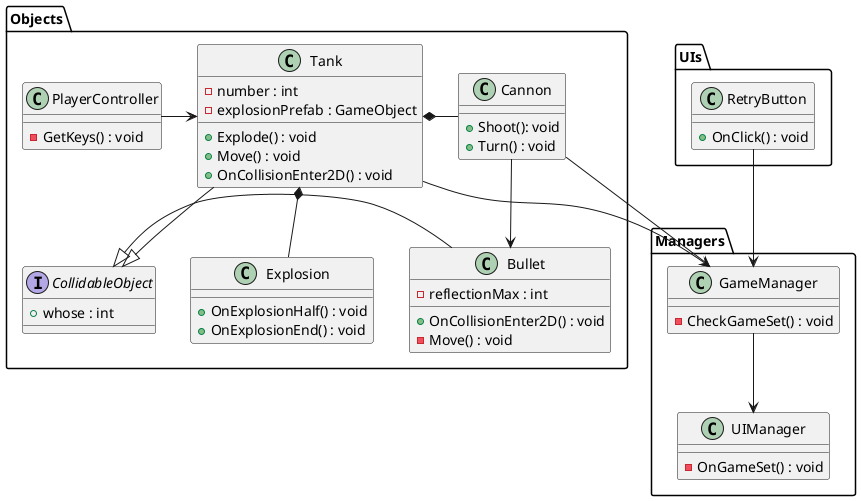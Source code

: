 @startuml

package Objects{
    class Bullet{
        -reflectionMax : int
        +OnCollisionEnter2D() : void
        -Move() : void
    }

    class Tank{
        -number : int
        -explosionPrefab : GameObject
        +Explode() : void
        +Move() : void
        +OnCollisionEnter2D() : void
    }

    class Explosion{
        +OnExplosionHalf() : void
        +OnExplosionEnd() : void
    }

    class Cannon{
        +Shoot(): void
        +Turn() : void
    }

    class PlayerController{
        -GetKeys() : void
    }

    interface CollidableObject{
        +whose : int
    }
}

package Managers{
    class GameManager{
        -CheckGameSet() : void
    }

    class UIManager{
        -OnGameSet() : void
    }
}

package UIs{
    class RetryButton{
        +OnClick() : void
    }
}

PlayerController -> Tank

Tank *- Cannon

Cannon --> Bullet

Tank *-- Explosion

Tank -|> CollidableObject
Bullet -|> CollidableObject

Tank --> GameManager
Cannon --> GameManager

GameManager --> UIManager

RetryButton --> GameManager

@enduml